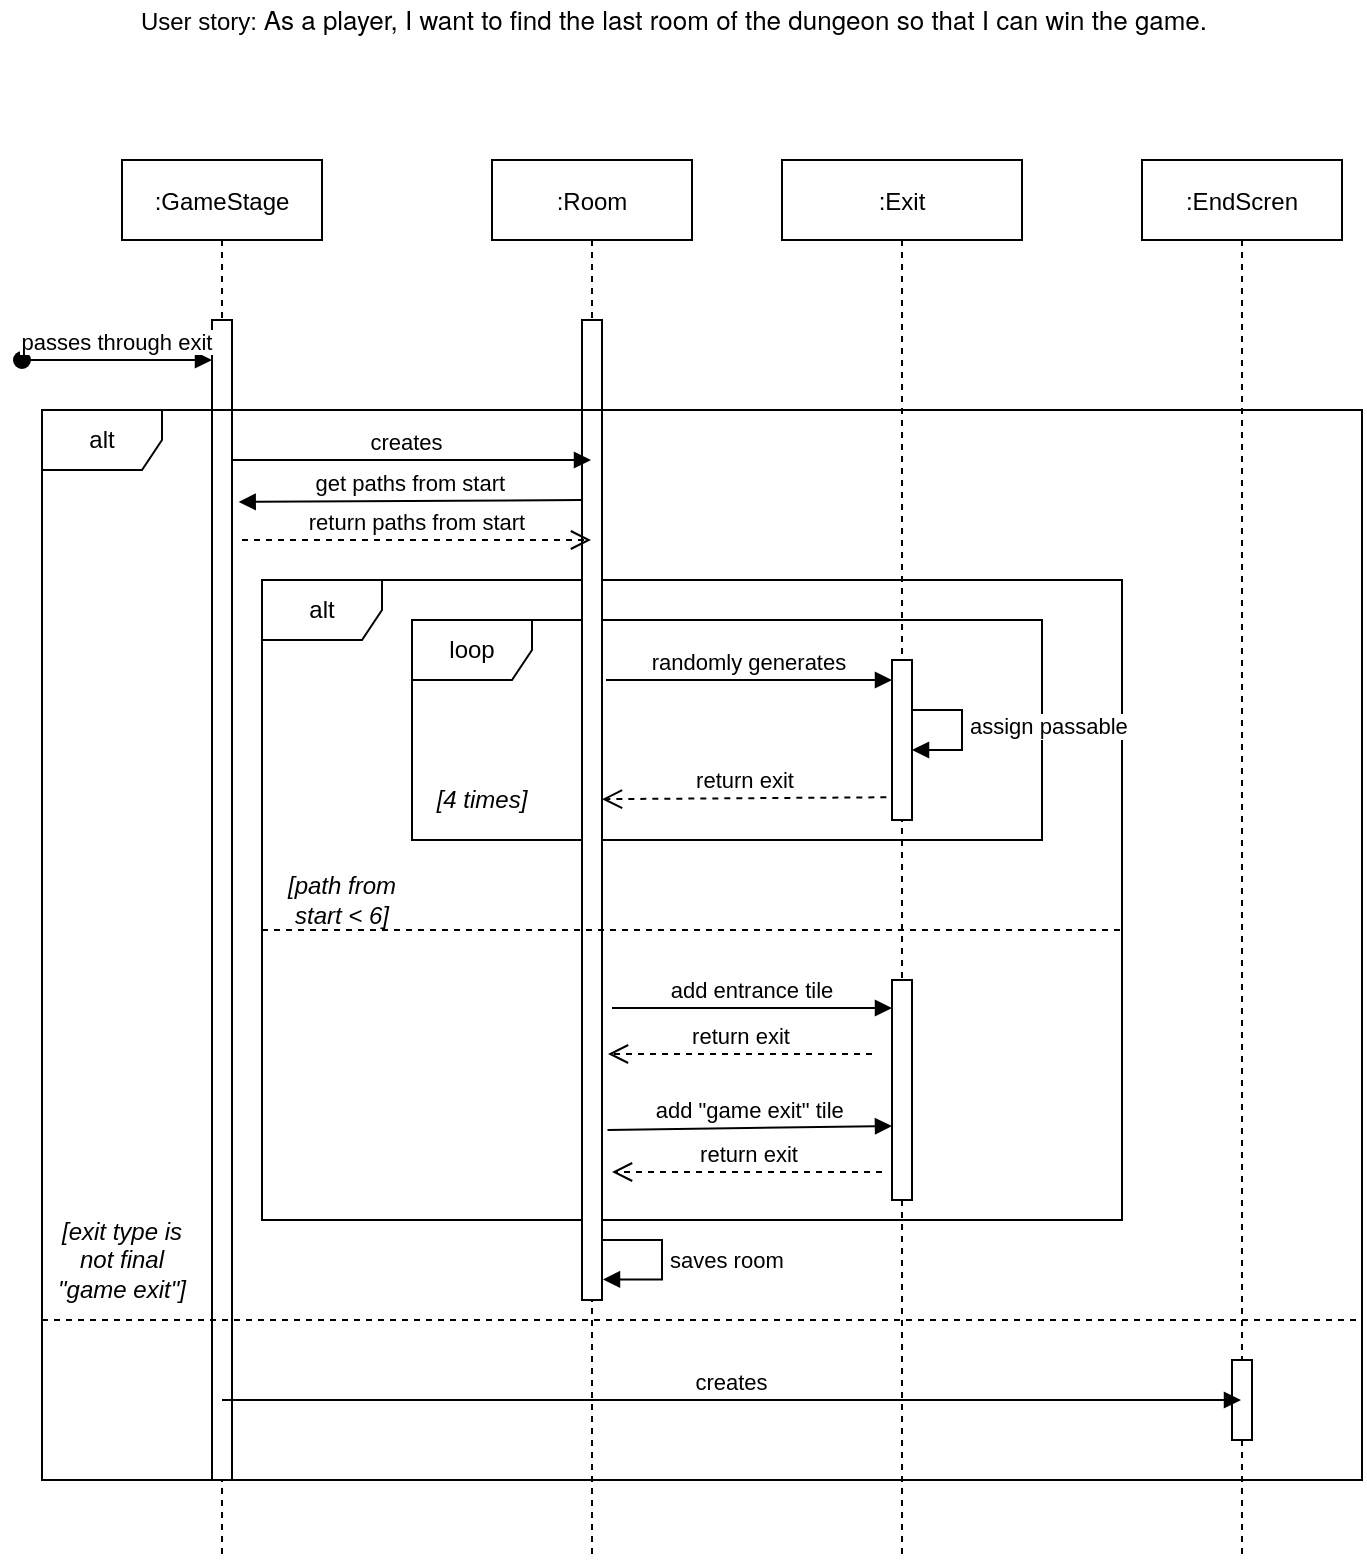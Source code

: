 <mxfile version="14.4.6" type="google"><diagram id="kgpKYQtTHZ0yAKxKKP6v" name="Page-1"><mxGraphModel dx="1654" dy="759" grid="1" gridSize="10" guides="1" tooltips="1" connect="1" arrows="1" fold="1" page="1" pageScale="1" pageWidth="850" pageHeight="1100" math="0" shadow="0"><root><mxCell id="0"/><mxCell id="1" parent="0"/><mxCell id="MeOMdWPgGFaCAE7TZuid-50" value="alt" style="shape=umlFrame;whiteSpace=wrap;html=1;" vertex="1" parent="1"><mxGeometry x="200" y="390" width="430" height="320" as="geometry"/></mxCell><mxCell id="MeOMdWPgGFaCAE7TZuid-4" value=":Exit" style="shape=umlLifeline;perimeter=lifelinePerimeter;container=1;collapsible=0;recursiveResize=0;rounded=0;shadow=0;strokeWidth=1;" vertex="1" parent="1"><mxGeometry x="460" y="180" width="120" height="700" as="geometry"/></mxCell><mxCell id="MeOMdWPgGFaCAE7TZuid-5" value="" style="points=[];perimeter=orthogonalPerimeter;rounded=0;shadow=0;strokeWidth=1;" vertex="1" parent="MeOMdWPgGFaCAE7TZuid-4"><mxGeometry x="55" y="410" width="10" height="110" as="geometry"/></mxCell><mxCell id="MeOMdWPgGFaCAE7TZuid-27" value="loop" style="shape=umlFrame;whiteSpace=wrap;html=1;" vertex="1" parent="1"><mxGeometry x="275" y="410" width="315" height="110" as="geometry"/></mxCell><mxCell id="3nuBFxr9cyL0pnOWT2aG-5" value=":Room" style="shape=umlLifeline;perimeter=lifelinePerimeter;container=1;collapsible=0;recursiveResize=0;rounded=0;shadow=0;strokeWidth=1;" parent="1" vertex="1"><mxGeometry x="315" y="180" width="100" height="700" as="geometry"/></mxCell><mxCell id="3nuBFxr9cyL0pnOWT2aG-6" value="" style="points=[];perimeter=orthogonalPerimeter;rounded=0;shadow=0;strokeWidth=1;" parent="3nuBFxr9cyL0pnOWT2aG-5" vertex="1"><mxGeometry x="45" y="80" width="10" height="490" as="geometry"/></mxCell><mxCell id="MeOMdWPgGFaCAE7TZuid-44" value="saves room" style="edgeStyle=orthogonalEdgeStyle;html=1;align=left;spacingLeft=2;endArrow=block;rounded=0;entryX=1.05;entryY=0.979;entryDx=0;entryDy=0;entryPerimeter=0;" edge="1" target="3nuBFxr9cyL0pnOWT2aG-6" parent="3nuBFxr9cyL0pnOWT2aG-5"><mxGeometry relative="1" as="geometry"><mxPoint x="55" y="540" as="sourcePoint"/><Array as="points"><mxPoint x="85" y="540"/><mxPoint x="85" y="560"/></Array><mxPoint x="60" y="560" as="targetPoint"/></mxGeometry></mxCell><mxCell id="3nuBFxr9cyL0pnOWT2aG-8" value="creates" style="verticalAlign=bottom;endArrow=block;shadow=0;strokeWidth=1;" parent="1" edge="1"><mxGeometry x="186" y="306" as="geometry"><mxPoint x="180" y="330.0" as="sourcePoint"/><mxPoint x="364.5" y="330.0" as="targetPoint"/></mxGeometry></mxCell><mxCell id="MeOMdWPgGFaCAE7TZuid-9" value="&lt;i&gt;[4 times]&lt;/i&gt;" style="text;html=1;strokeColor=none;fillColor=none;align=center;verticalAlign=middle;whiteSpace=wrap;rounded=0;" vertex="1" parent="1"><mxGeometry x="285" y="490" width="50" height="20" as="geometry"/></mxCell><mxCell id="MeOMdWPgGFaCAE7TZuid-29" value="randomly generates" style="verticalAlign=bottom;endArrow=block;shadow=0;strokeWidth=1;" edge="1" parent="1"><mxGeometry x="186" y="310" as="geometry"><mxPoint x="372" y="440" as="sourcePoint"/><mxPoint x="515" y="440" as="targetPoint"/></mxGeometry></mxCell><mxCell id="MeOMdWPgGFaCAE7TZuid-31" value="add entrance tile" style="verticalAlign=bottom;endArrow=block;shadow=0;strokeWidth=1;" edge="1" parent="1"><mxGeometry x="186" y="249" as="geometry"><mxPoint x="375" y="604" as="sourcePoint"/><mxPoint x="515" y="604" as="targetPoint"/></mxGeometry></mxCell><mxCell id="MeOMdWPgGFaCAE7TZuid-32" value="add &quot;game exit&quot; tile" style="verticalAlign=bottom;endArrow=block;shadow=0;strokeWidth=1;" edge="1" parent="1"><mxGeometry x="186" y="259" as="geometry"><mxPoint x="372.75" y="665" as="sourcePoint"/><mxPoint x="515" y="663" as="targetPoint"/></mxGeometry></mxCell><mxCell id="MeOMdWPgGFaCAE7TZuid-33" value="return exit" style="html=1;verticalAlign=bottom;endArrow=open;dashed=1;endSize=8;" edge="1" parent="1"><mxGeometry x="186" y="247" as="geometry"><mxPoint x="505" y="627" as="sourcePoint"/><mxPoint x="373" y="627" as="targetPoint"/></mxGeometry></mxCell><mxCell id="MeOMdWPgGFaCAE7TZuid-34" value="return exit" style="html=1;verticalAlign=bottom;endArrow=open;dashed=1;endSize=8;" edge="1" parent="1"><mxGeometry x="191" y="260" as="geometry"><mxPoint x="510" y="686" as="sourcePoint"/><mxPoint x="375" y="686" as="targetPoint"/></mxGeometry></mxCell><mxCell id="MeOMdWPgGFaCAE7TZuid-36" value="" style="endArrow=none;dashed=1;html=1;" edge="1" parent="1"><mxGeometry x="186" y="229" width="50" height="50" as="geometry"><mxPoint x="200" y="565" as="sourcePoint"/><mxPoint x="630" y="565" as="targetPoint"/></mxGeometry></mxCell><mxCell id="MeOMdWPgGFaCAE7TZuid-38" value="&lt;i&gt;[path from start &amp;lt; 6]&lt;/i&gt;" style="text;html=1;strokeColor=none;fillColor=none;align=center;verticalAlign=middle;whiteSpace=wrap;rounded=0;" vertex="1" parent="1"><mxGeometry x="205" y="540" width="70" height="20" as="geometry"/></mxCell><mxCell id="MeOMdWPgGFaCAE7TZuid-41" value="get paths from start" style="verticalAlign=bottom;endArrow=block;shadow=0;strokeWidth=1;entryX=1.335;entryY=0.127;entryDx=0;entryDy=0;entryPerimeter=0;" edge="1" parent="1"><mxGeometry x="366" y="326" as="geometry"><mxPoint x="360.0" y="350.0" as="sourcePoint"/><mxPoint x="188.35" y="350.96" as="targetPoint"/></mxGeometry></mxCell><mxCell id="MeOMdWPgGFaCAE7TZuid-42" value="return paths from start" style="html=1;verticalAlign=bottom;endArrow=open;dashed=1;endSize=8;" edge="1" parent="1"><mxGeometry x="124" y="210" as="geometry"><mxPoint x="190" y="370" as="sourcePoint"/><mxPoint x="364.5" y="370" as="targetPoint"/></mxGeometry></mxCell><mxCell id="MeOMdWPgGFaCAE7TZuid-47" value=":GameStage" style="shape=umlLifeline;perimeter=lifelinePerimeter;container=1;collapsible=0;recursiveResize=0;rounded=0;shadow=0;strokeWidth=1;" vertex="1" parent="1"><mxGeometry x="130" y="180" width="100" height="700" as="geometry"/></mxCell><mxCell id="MeOMdWPgGFaCAE7TZuid-48" value="" style="points=[];perimeter=orthogonalPerimeter;rounded=0;shadow=0;strokeWidth=1;" vertex="1" parent="MeOMdWPgGFaCAE7TZuid-47"><mxGeometry x="45" y="80" width="10" height="580" as="geometry"/></mxCell><mxCell id="3nuBFxr9cyL0pnOWT2aG-3" value="passes through exit" style="verticalAlign=bottom;startArrow=oval;endArrow=block;startSize=8;shadow=0;strokeWidth=1;" parent="1" edge="1"><mxGeometry relative="1" as="geometry"><mxPoint x="80" y="280" as="sourcePoint"/><mxPoint x="175.0" y="280" as="targetPoint"/></mxGeometry></mxCell><mxCell id="MeOMdWPgGFaCAE7TZuid-49" value="assign passable" style="edgeStyle=orthogonalEdgeStyle;html=1;align=left;spacingLeft=2;endArrow=block;rounded=0;entryX=1;entryY=0;" edge="1" parent="1"><mxGeometry relative="1" as="geometry"><mxPoint x="520" y="455" as="sourcePoint"/><Array as="points"><mxPoint x="550" y="455"/><mxPoint x="550" y="475"/></Array><mxPoint x="525" y="475" as="targetPoint"/></mxGeometry></mxCell><mxCell id="MeOMdWPgGFaCAE7TZuid-52" value="" style="endArrow=none;dashed=1;html=1;" edge="1" parent="1"><mxGeometry x="130" y="424" width="50" height="50" as="geometry"><mxPoint x="90" y="760" as="sourcePoint"/><mxPoint x="750" y="760" as="targetPoint"/></mxGeometry></mxCell><mxCell id="MeOMdWPgGFaCAE7TZuid-59" value="&lt;i&gt;[exit type is not final &quot;game exit&quot;]&lt;/i&gt;" style="text;html=1;strokeColor=none;fillColor=none;align=center;verticalAlign=middle;whiteSpace=wrap;rounded=0;" vertex="1" parent="1"><mxGeometry x="95" y="720" width="70" height="20" as="geometry"/></mxCell><mxCell id="MeOMdWPgGFaCAE7TZuid-60" value=":EndScren" style="shape=umlLifeline;perimeter=lifelinePerimeter;container=1;collapsible=0;recursiveResize=0;rounded=0;shadow=0;strokeWidth=1;" vertex="1" parent="1"><mxGeometry x="640" y="180" width="100" height="700" as="geometry"/></mxCell><mxCell id="MeOMdWPgGFaCAE7TZuid-61" value="" style="points=[];perimeter=orthogonalPerimeter;rounded=0;shadow=0;strokeWidth=1;" vertex="1" parent="MeOMdWPgGFaCAE7TZuid-60"><mxGeometry x="45" y="600" width="10" height="40" as="geometry"/></mxCell><mxCell id="MeOMdWPgGFaCAE7TZuid-63" value="creates" style="verticalAlign=bottom;endArrow=block;shadow=0;strokeWidth=1;" edge="1" parent="1" target="MeOMdWPgGFaCAE7TZuid-60"><mxGeometry x="186" y="776" as="geometry"><mxPoint x="180" y="800.0" as="sourcePoint"/><mxPoint x="364.5" y="800.0" as="targetPoint"/></mxGeometry></mxCell><mxCell id="MeOMdWPgGFaCAE7TZuid-20" value="return exit" style="html=1;verticalAlign=bottom;endArrow=open;dashed=1;endSize=8;exitX=-0.283;exitY=0.858;exitDx=0;exitDy=0;exitPerimeter=0;" edge="1" parent="1" source="MeOMdWPgGFaCAE7TZuid-65"><mxGeometry x="184" y="339.58" as="geometry"><mxPoint x="470" y="500" as="sourcePoint"/><mxPoint x="370" y="499.58" as="targetPoint"/></mxGeometry></mxCell><mxCell id="MeOMdWPgGFaCAE7TZuid-65" value="" style="points=[];perimeter=orthogonalPerimeter;rounded=0;shadow=0;strokeWidth=1;" vertex="1" parent="1"><mxGeometry x="515" y="430" width="10" height="80" as="geometry"/></mxCell><mxCell id="MeOMdWPgGFaCAE7TZuid-66" value="alt" style="shape=umlFrame;whiteSpace=wrap;html=1;" vertex="1" parent="1"><mxGeometry x="90" y="305" width="660" height="535" as="geometry"/></mxCell><mxCell id="MeOMdWPgGFaCAE7TZuid-68" value="User story:&amp;nbsp;&lt;span style=&quot;font-family: &amp;#34;helvetica neue&amp;#34; ; font-size: 13px&quot;&gt;As a player, I want to find the last room of the dungeon so that I can win the game.&lt;/span&gt;" style="text;html=1;strokeColor=none;fillColor=none;align=center;verticalAlign=middle;whiteSpace=wrap;rounded=0;" vertex="1" parent="1"><mxGeometry x="121" y="100" width="570" height="20" as="geometry"/></mxCell></root></mxGraphModel></diagram></mxfile>